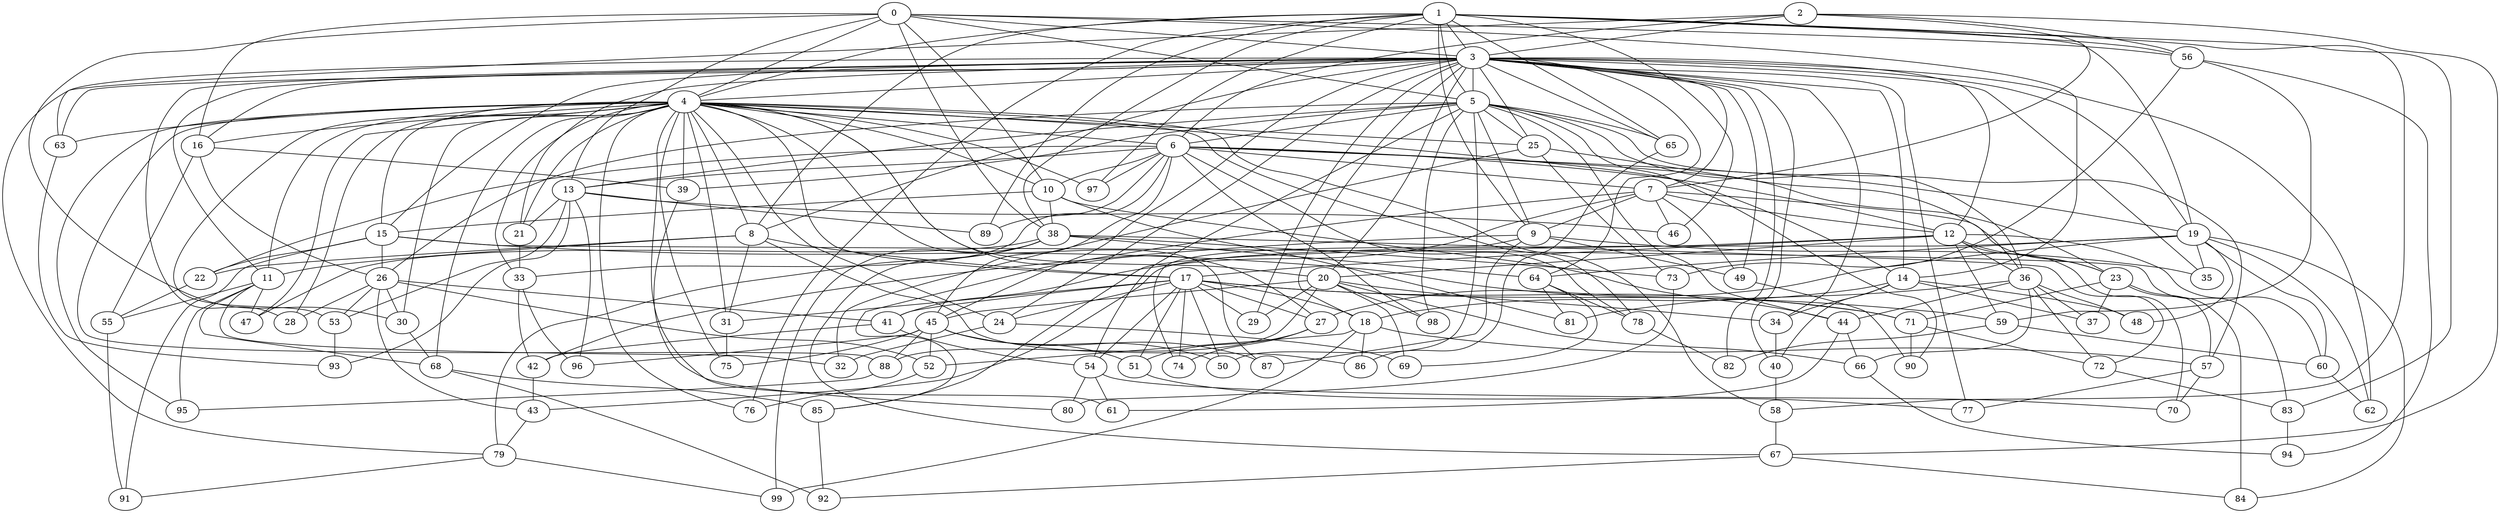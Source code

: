 strict graph "barabasi_albert_graph(100,3)" {
0;
1;
2;
3;
4;
5;
6;
7;
8;
9;
10;
11;
12;
13;
14;
15;
16;
17;
18;
19;
20;
21;
22;
23;
24;
25;
26;
27;
28;
29;
30;
31;
32;
33;
34;
35;
36;
37;
38;
39;
40;
41;
42;
43;
44;
45;
46;
47;
48;
49;
50;
51;
52;
53;
54;
55;
56;
57;
58;
59;
60;
61;
62;
63;
64;
65;
66;
67;
68;
69;
70;
71;
72;
73;
74;
75;
76;
77;
78;
79;
80;
81;
82;
83;
84;
85;
86;
87;
88;
89;
90;
91;
92;
93;
94;
95;
96;
97;
98;
99;
0 -- 3  [is_available=True, prob="0.767873073265"];
0 -- 4  [is_available=True, prob="0.518082085444"];
0 -- 5  [is_available=True, prob="0.294499014592"];
0 -- 38  [is_available=True, prob="0.0963336639635"];
0 -- 10  [is_available=True, prob="0.959068259203"];
0 -- 13  [is_available=True, prob="0.152870979204"];
0 -- 14  [is_available=True, prob="1.0"];
0 -- 16  [is_available=True, prob="0.70242993632"];
0 -- 56  [is_available=True, prob="1.0"];
0 -- 30  [is_available=True, prob="0.914153581302"];
1 -- 65  [is_available=True, prob="1.0"];
1 -- 83  [is_available=True, prob="0.134421273129"];
1 -- 3  [is_available=True, prob="0.629491019002"];
1 -- 4  [is_available=True, prob="1.0"];
1 -- 5  [is_available=True, prob="1.0"];
1 -- 38  [is_available=True, prob="0.656993032069"];
1 -- 97  [is_available=True, prob="0.465578213752"];
1 -- 8  [is_available=True, prob="1.0"];
1 -- 9  [is_available=True, prob="0.188384255614"];
1 -- 76  [is_available=True, prob="0.0383362417057"];
1 -- 46  [is_available=True, prob="0.392467332683"];
1 -- 19  [is_available=True, prob="1.0"];
1 -- 56  [is_available=True, prob="0.309115351446"];
1 -- 89  [is_available=True, prob="0.657661487648"];
1 -- 58  [is_available=True, prob="0.931525399737"];
2 -- 67  [is_available=True, prob="0.682955554602"];
2 -- 6  [is_available=True, prob="1.0"];
2 -- 7  [is_available=True, prob="0.698134977417"];
2 -- 3  [is_available=True, prob="0.956056835188"];
2 -- 56  [is_available=True, prob="0.472417987181"];
2 -- 63  [is_available=True, prob="1.0"];
3 -- 4  [is_available=True, prob="0.396948380896"];
3 -- 5  [is_available=True, prob="0.542921728303"];
3 -- 7  [is_available=True, prob="1.0"];
3 -- 8  [is_available=True, prob="0.863381513617"];
3 -- 11  [is_available=True, prob="0.0102284344629"];
3 -- 12  [is_available=True, prob="0.0293438979973"];
3 -- 14  [is_available=True, prob="0.977081444049"];
3 -- 15  [is_available=True, prob="1.0"];
3 -- 16  [is_available=True, prob="0.246305770459"];
3 -- 18  [is_available=True, prob="0.314693342816"];
3 -- 19  [is_available=True, prob="0.103977065343"];
3 -- 20  [is_available=True, prob="1.0"];
3 -- 21  [is_available=True, prob="0.204508650726"];
3 -- 24  [is_available=True, prob="1.0"];
3 -- 25  [is_available=True, prob="1.0"];
3 -- 28  [is_available=True, prob="0.947558118595"];
3 -- 29  [is_available=True, prob="0.512375766761"];
3 -- 34  [is_available=True, prob="0.782101116931"];
3 -- 35  [is_available=True, prob="1.0"];
3 -- 40  [is_available=True, prob="0.159689740082"];
3 -- 45  [is_available=True, prob="0.825182249018"];
3 -- 49  [is_available=True, prob="0.899561965692"];
3 -- 62  [is_available=True, prob="1.0"];
3 -- 63  [is_available=True, prob="0.0567534166742"];
3 -- 64  [is_available=True, prob="1.0"];
3 -- 65  [is_available=True, prob="0.567113700744"];
3 -- 77  [is_available=True, prob="0.675408607009"];
3 -- 79  [is_available=True, prob="0.650862362902"];
3 -- 82  [is_available=True, prob="0.463820208617"];
4 -- 6  [is_available=True, prob="0.810324917118"];
4 -- 8  [is_available=True, prob="1.0"];
4 -- 10  [is_available=True, prob="0.836772321574"];
4 -- 11  [is_available=True, prob="0.692786868883"];
4 -- 14  [is_available=True, prob="0.840635502678"];
4 -- 15  [is_available=True, prob="0.506985884674"];
4 -- 16  [is_available=True, prob="1.0"];
4 -- 17  [is_available=True, prob="0.502722234499"];
4 -- 20  [is_available=True, prob="0.494999048409"];
4 -- 21  [is_available=True, prob="0.161234628352"];
4 -- 24  [is_available=True, prob="0.0630256991995"];
4 -- 25  [is_available=True, prob="1.0"];
4 -- 27  [is_available=True, prob="0.00107057077393"];
4 -- 28  [is_available=True, prob="1.0"];
4 -- 30  [is_available=True, prob="0.349496738984"];
4 -- 31  [is_available=True, prob="0.233044930511"];
4 -- 33  [is_available=True, prob="0.914552755034"];
4 -- 39  [is_available=True, prob="0.19571895179"];
4 -- 47  [is_available=True, prob="0.469642053978"];
4 -- 53  [is_available=True, prob="0.527207874493"];
4 -- 58  [is_available=True, prob="1.0"];
4 -- 61  [is_available=True, prob="0.446660876646"];
4 -- 63  [is_available=True, prob="1.0"];
4 -- 68  [is_available=True, prob="0.910326661041"];
4 -- 75  [is_available=True, prob="0.752294030312"];
4 -- 76  [is_available=True, prob="0.372227114495"];
4 -- 78  [is_available=True, prob="0.425174201403"];
4 -- 87  [is_available=True, prob="1.0"];
4 -- 88  [is_available=True, prob="1.0"];
4 -- 95  [is_available=True, prob="0.890573873026"];
4 -- 97  [is_available=True, prob="0.140183848915"];
5 -- 98  [is_available=True, prob="0.983646592621"];
5 -- 36  [is_available=True, prob="1.0"];
5 -- 6  [is_available=True, prob="0.787012520449"];
5 -- 39  [is_available=True, prob="1.0"];
5 -- 9  [is_available=True, prob="1.0"];
5 -- 44  [is_available=True, prob="0.895124479616"];
5 -- 13  [is_available=True, prob="0.443911468387"];
5 -- 50  [is_available=True, prob="1.0"];
5 -- 54  [is_available=True, prob="0.723855718876"];
5 -- 57  [is_available=True, prob="1.0"];
5 -- 25  [is_available=True, prob="0.494838013691"];
5 -- 26  [is_available=True, prob="1.0"];
5 -- 90  [is_available=True, prob="0.702868715808"];
5 -- 65  [is_available=True, prob="0.649956228306"];
6 -- 33  [is_available=True, prob="0.406671655041"];
6 -- 7  [is_available=True, prob="1.0"];
6 -- 10  [is_available=True, prob="0.0642084393678"];
6 -- 12  [is_available=True, prob="0.843313232383"];
6 -- 13  [is_available=True, prob="0.655083957849"];
6 -- 78  [is_available=True, prob="0.485226259793"];
6 -- 45  [is_available=True, prob="0.103365390015"];
6 -- 19  [is_available=True, prob="0.241860885116"];
6 -- 97  [is_available=True, prob="0.690989838626"];
6 -- 22  [is_available=True, prob="0.23792492563"];
6 -- 23  [is_available=True, prob="0.615360143705"];
6 -- 89  [is_available=True, prob="1.0"];
6 -- 98  [is_available=True, prob="0.248488896915"];
7 -- 9  [is_available=True, prob="0.66668152824"];
7 -- 12  [is_available=True, prob="0.080189947777"];
7 -- 46  [is_available=True, prob="1.0"];
7 -- 49  [is_available=True, prob="0.345303384066"];
7 -- 41  [is_available=True, prob="0.85122360391"];
7 -- 23  [is_available=True, prob="0.302083604187"];
7 -- 85  [is_available=True, prob="0.799344199414"];
8 -- 86  [is_available=True, prob="1.0"];
8 -- 11  [is_available=True, prob="0.812209829226"];
8 -- 17  [is_available=True, prob="0.4080775452"];
8 -- 22  [is_available=True, prob="1.0"];
8 -- 31  [is_available=True, prob="0.13189877145"];
9 -- 35  [is_available=True, prob="0.519532826752"];
9 -- 42  [is_available=True, prob="0.695031748897"];
9 -- 49  [is_available=True, prob="0.760523576334"];
9 -- 87  [is_available=True, prob="1.0"];
9 -- 74  [is_available=True, prob="1.0"];
10 -- 38  [is_available=True, prob="0.412864426699"];
10 -- 44  [is_available=True, prob="1.0"];
10 -- 15  [is_available=True, prob="0.462007544159"];
10 -- 81  [is_available=True, prob="1.0"];
11 -- 32  [is_available=True, prob="1.0"];
11 -- 47  [is_available=True, prob="1.0"];
11 -- 55  [is_available=True, prob="1.0"];
11 -- 68  [is_available=True, prob="0.912727399075"];
11 -- 95  [is_available=True, prob="0.738250942346"];
12 -- 36  [is_available=True, prob="0.202116474446"];
12 -- 70  [is_available=True, prob="1.0"];
12 -- 17  [is_available=True, prob="1.0"];
12 -- 20  [is_available=True, prob="1.0"];
12 -- 85  [is_available=True, prob="0.583025620232"];
12 -- 23  [is_available=True, prob="0.234674525556"];
12 -- 59  [is_available=True, prob="0.855847156546"];
12 -- 60  [is_available=True, prob="0.157044361727"];
13 -- 96  [is_available=True, prob="0.248031126999"];
13 -- 46  [is_available=True, prob="1.0"];
13 -- 53  [is_available=True, prob="1.0"];
13 -- 89  [is_available=True, prob="0.050380747787"];
13 -- 93  [is_available=True, prob="0.203801181018"];
13 -- 21  [is_available=True, prob="0.243333267402"];
14 -- 34  [is_available=True, prob="0.47492671136"];
14 -- 37  [is_available=True, prob="0.0480555479226"];
14 -- 40  [is_available=True, prob="0.853331142457"];
14 -- 48  [is_available=True, prob="1.0"];
14 -- 18  [is_available=True, prob="0.424384641925"];
15 -- 71  [is_available=True, prob="1.0"];
15 -- 83  [is_available=True, prob="0.229750110254"];
15 -- 22  [is_available=True, prob="0.690119839776"];
15 -- 26  [is_available=True, prob="0.897618169412"];
15 -- 91  [is_available=True, prob="0.807741155073"];
16 -- 39  [is_available=True, prob="0.64265755606"];
16 -- 55  [is_available=True, prob="0.148323170965"];
16 -- 26  [is_available=True, prob="1.0"];
17 -- 59  [is_available=True, prob="0.928655409312"];
17 -- 71  [is_available=True, prob="1.0"];
17 -- 41  [is_available=True, prob="0.295465953526"];
17 -- 74  [is_available=True, prob="1.0"];
17 -- 50  [is_available=True, prob="1.0"];
17 -- 18  [is_available=True, prob="0.913823880117"];
17 -- 51  [is_available=True, prob="0.953047408519"];
17 -- 54  [is_available=True, prob="0.403477855712"];
17 -- 24  [is_available=True, prob="0.667029664776"];
17 -- 27  [is_available=True, prob="0.388818379571"];
17 -- 29  [is_available=True, prob="0.735174800707"];
17 -- 31  [is_available=True, prob="0.128827665944"];
18 -- 99  [is_available=True, prob="0.957627850296"];
18 -- 52  [is_available=True, prob="0.118009250562"];
18 -- 86  [is_available=True, prob="0.906387387494"];
18 -- 57  [is_available=True, prob="0.547499350306"];
19 -- 64  [is_available=True, prob="1.0"];
19 -- 43  [is_available=True, prob="0.799075148127"];
19 -- 48  [is_available=True, prob="1.0"];
19 -- 35  [is_available=True, prob="0.366992782631"];
19 -- 84  [is_available=True, prob="0.496645688437"];
19 -- 27  [is_available=True, prob="0.636756680576"];
19 -- 60  [is_available=True, prob="0.906008586943"];
19 -- 62  [is_available=True, prob="1.0"];
20 -- 34  [is_available=True, prob="0.772224619427"];
20 -- 69  [is_available=True, prob="0.396920188536"];
20 -- 45  [is_available=True, prob="0.511744080296"];
20 -- 66  [is_available=True, prob="1.0"];
20 -- 88  [is_available=True, prob="0.891076156623"];
20 -- 98  [is_available=True, prob="0.905218432263"];
20 -- 29  [is_available=True, prob="0.582602813106"];
21 -- 33  [is_available=True, prob="0.922654907889"];
22 -- 55  [is_available=True, prob="1.0"];
23 -- 37  [is_available=True, prob="0.773531615764"];
23 -- 71  [is_available=True, prob="1.0"];
23 -- 84  [is_available=True, prob="0.220747252284"];
23 -- 57  [is_available=True, prob="1.0"];
24 -- 32  [is_available=True, prob="0.250665848857"];
24 -- 69  [is_available=True, prob="1.0"];
25 -- 32  [is_available=True, prob="0.286065816411"];
25 -- 36  [is_available=True, prob="0.507749277404"];
25 -- 73  [is_available=True, prob="0.207722812659"];
26 -- 41  [is_available=True, prob="0.23501834434"];
26 -- 43  [is_available=True, prob="0.196438731427"];
26 -- 52  [is_available=True, prob="0.339624975133"];
26 -- 53  [is_available=True, prob="0.140469225928"];
26 -- 28  [is_available=True, prob="1.0"];
26 -- 30  [is_available=True, prob="0.280149428835"];
27 -- 74  [is_available=True, prob="0.319161936646"];
27 -- 51  [is_available=True, prob="1.0"];
30 -- 68  [is_available=True, prob="0.574466843478"];
31 -- 75  [is_available=True, prob="0.351141141637"];
33 -- 96  [is_available=True, prob="0.346827319419"];
33 -- 42  [is_available=True, prob="1.0"];
34 -- 40  [is_available=True, prob="0.611449011789"];
36 -- 66  [is_available=True, prob="1.0"];
36 -- 72  [is_available=True, prob="0.816753136326"];
36 -- 44  [is_available=True, prob="0.977334375385"];
36 -- 48  [is_available=True, prob="0.646246682683"];
36 -- 81  [is_available=True, prob="0.27242442705"];
36 -- 37  [is_available=True, prob="0.619429264791"];
38 -- 67  [is_available=True, prob="0.130203710225"];
38 -- 64  [is_available=True, prob="0.508117512236"];
38 -- 73  [is_available=True, prob="0.139506757085"];
38 -- 47  [is_available=True, prob="0.427093718496"];
38 -- 72  [is_available=True, prob="0.11541602145"];
38 -- 99  [is_available=True, prob="1.0"];
38 -- 79  [is_available=True, prob="1.0"];
39 -- 80  [is_available=True, prob="0.01750835135"];
40 -- 58  [is_available=True, prob="0.199099619835"];
41 -- 42  [is_available=True, prob="0.543340599392"];
41 -- 54  [is_available=True, prob="0.739381590149"];
42 -- 43  [is_available=True, prob="1.0"];
43 -- 79  [is_available=True, prob="1.0"];
44 -- 66  [is_available=True, prob="1.0"];
44 -- 61  [is_available=True, prob="0.502182121011"];
45 -- 96  [is_available=True, prob="0.0868763110603"];
45 -- 75  [is_available=True, prob="0.00834316832196"];
45 -- 50  [is_available=True, prob="0.871669562035"];
45 -- 51  [is_available=True, prob="0.406628032702"];
45 -- 87  [is_available=True, prob="0.77066943475"];
45 -- 88  [is_available=True, prob="0.717153551685"];
45 -- 52  [is_available=True, prob="0.115966199662"];
49 -- 90  [is_available=True, prob="1.0"];
51 -- 77  [is_available=True, prob="0.407201731141"];
52 -- 76  [is_available=True, prob="0.25177988559"];
53 -- 93  [is_available=True, prob="0.0793236189493"];
54 -- 70  [is_available=True, prob="0.199687680513"];
54 -- 80  [is_available=True, prob="1.0"];
54 -- 61  [is_available=True, prob="0.51845149625"];
55 -- 91  [is_available=True, prob="1.0"];
56 -- 73  [is_available=True, prob="1.0"];
56 -- 59  [is_available=True, prob="0.658141668174"];
56 -- 94  [is_available=True, prob="1.0"];
57 -- 77  [is_available=True, prob="0.301359076973"];
57 -- 70  [is_available=True, prob="0.17713867055"];
58 -- 67  [is_available=True, prob="0.256029879336"];
59 -- 82  [is_available=True, prob="0.564771247106"];
59 -- 60  [is_available=True, prob="0.762654884281"];
60 -- 62  [is_available=True, prob="0.0156700038402"];
63 -- 93  [is_available=True, prob="0.908782258537"];
64 -- 69  [is_available=True, prob="0.778686011968"];
64 -- 78  [is_available=True, prob="0.544844955127"];
64 -- 81  [is_available=True, prob="0.47051380869"];
65 -- 86  [is_available=True, prob="0.795511735783"];
66 -- 94  [is_available=True, prob="0.836514298942"];
67 -- 92  [is_available=True, prob="0.887324597515"];
67 -- 84  [is_available=True, prob="0.520766619984"];
68 -- 92  [is_available=True, prob="1.0"];
68 -- 85  [is_available=True, prob="1.0"];
71 -- 72  [is_available=True, prob="0.617904080702"];
71 -- 90  [is_available=True, prob="0.844661079355"];
72 -- 83  [is_available=True, prob="0.694372854204"];
73 -- 80  [is_available=True, prob="0.267529750237"];
78 -- 82  [is_available=True, prob="0.382122610153"];
79 -- 99  [is_available=True, prob="0.381464534483"];
79 -- 91  [is_available=True, prob="0.822387850877"];
83 -- 94  [is_available=True, prob="0.952927581119"];
85 -- 92  [is_available=True, prob="0.911420208412"];
88 -- 95  [is_available=True, prob="1.0"];
}
